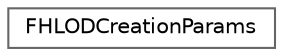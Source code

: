 digraph "Graphical Class Hierarchy"
{
 // INTERACTIVE_SVG=YES
 // LATEX_PDF_SIZE
  bgcolor="transparent";
  edge [fontname=Helvetica,fontsize=10,labelfontname=Helvetica,labelfontsize=10];
  node [fontname=Helvetica,fontsize=10,shape=box,height=0.2,width=0.4];
  rankdir="LR";
  Node0 [id="Node000000",label="FHLODCreationParams",height=0.2,width=0.4,color="grey40", fillcolor="white", style="filled",URL="$d0/d79/structFHLODCreationParams.html",tooltip=" "];
}
